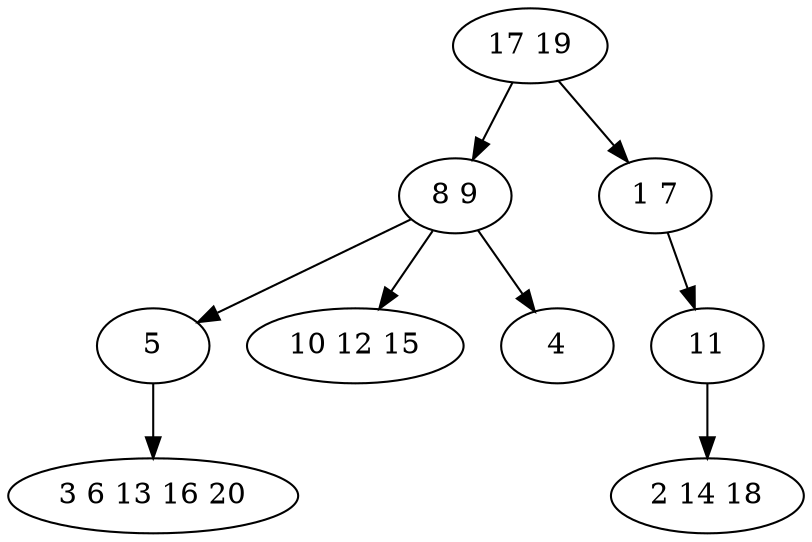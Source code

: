 digraph true_tree {
	"0" -> "1"
	"1" -> "2"
	"1" -> "3"
	"0" -> "4"
	"4" -> "5"
	"2" -> "6"
	"1" -> "7"
	"5" -> "8"
	"0" [label="17 19"];
	"1" [label="8 9"];
	"2" [label="5"];
	"3" [label="10 12 15"];
	"4" [label="1 7"];
	"5" [label="11"];
	"6" [label="3 6 13 16 20"];
	"7" [label="4"];
	"8" [label="2 14 18"];
}
